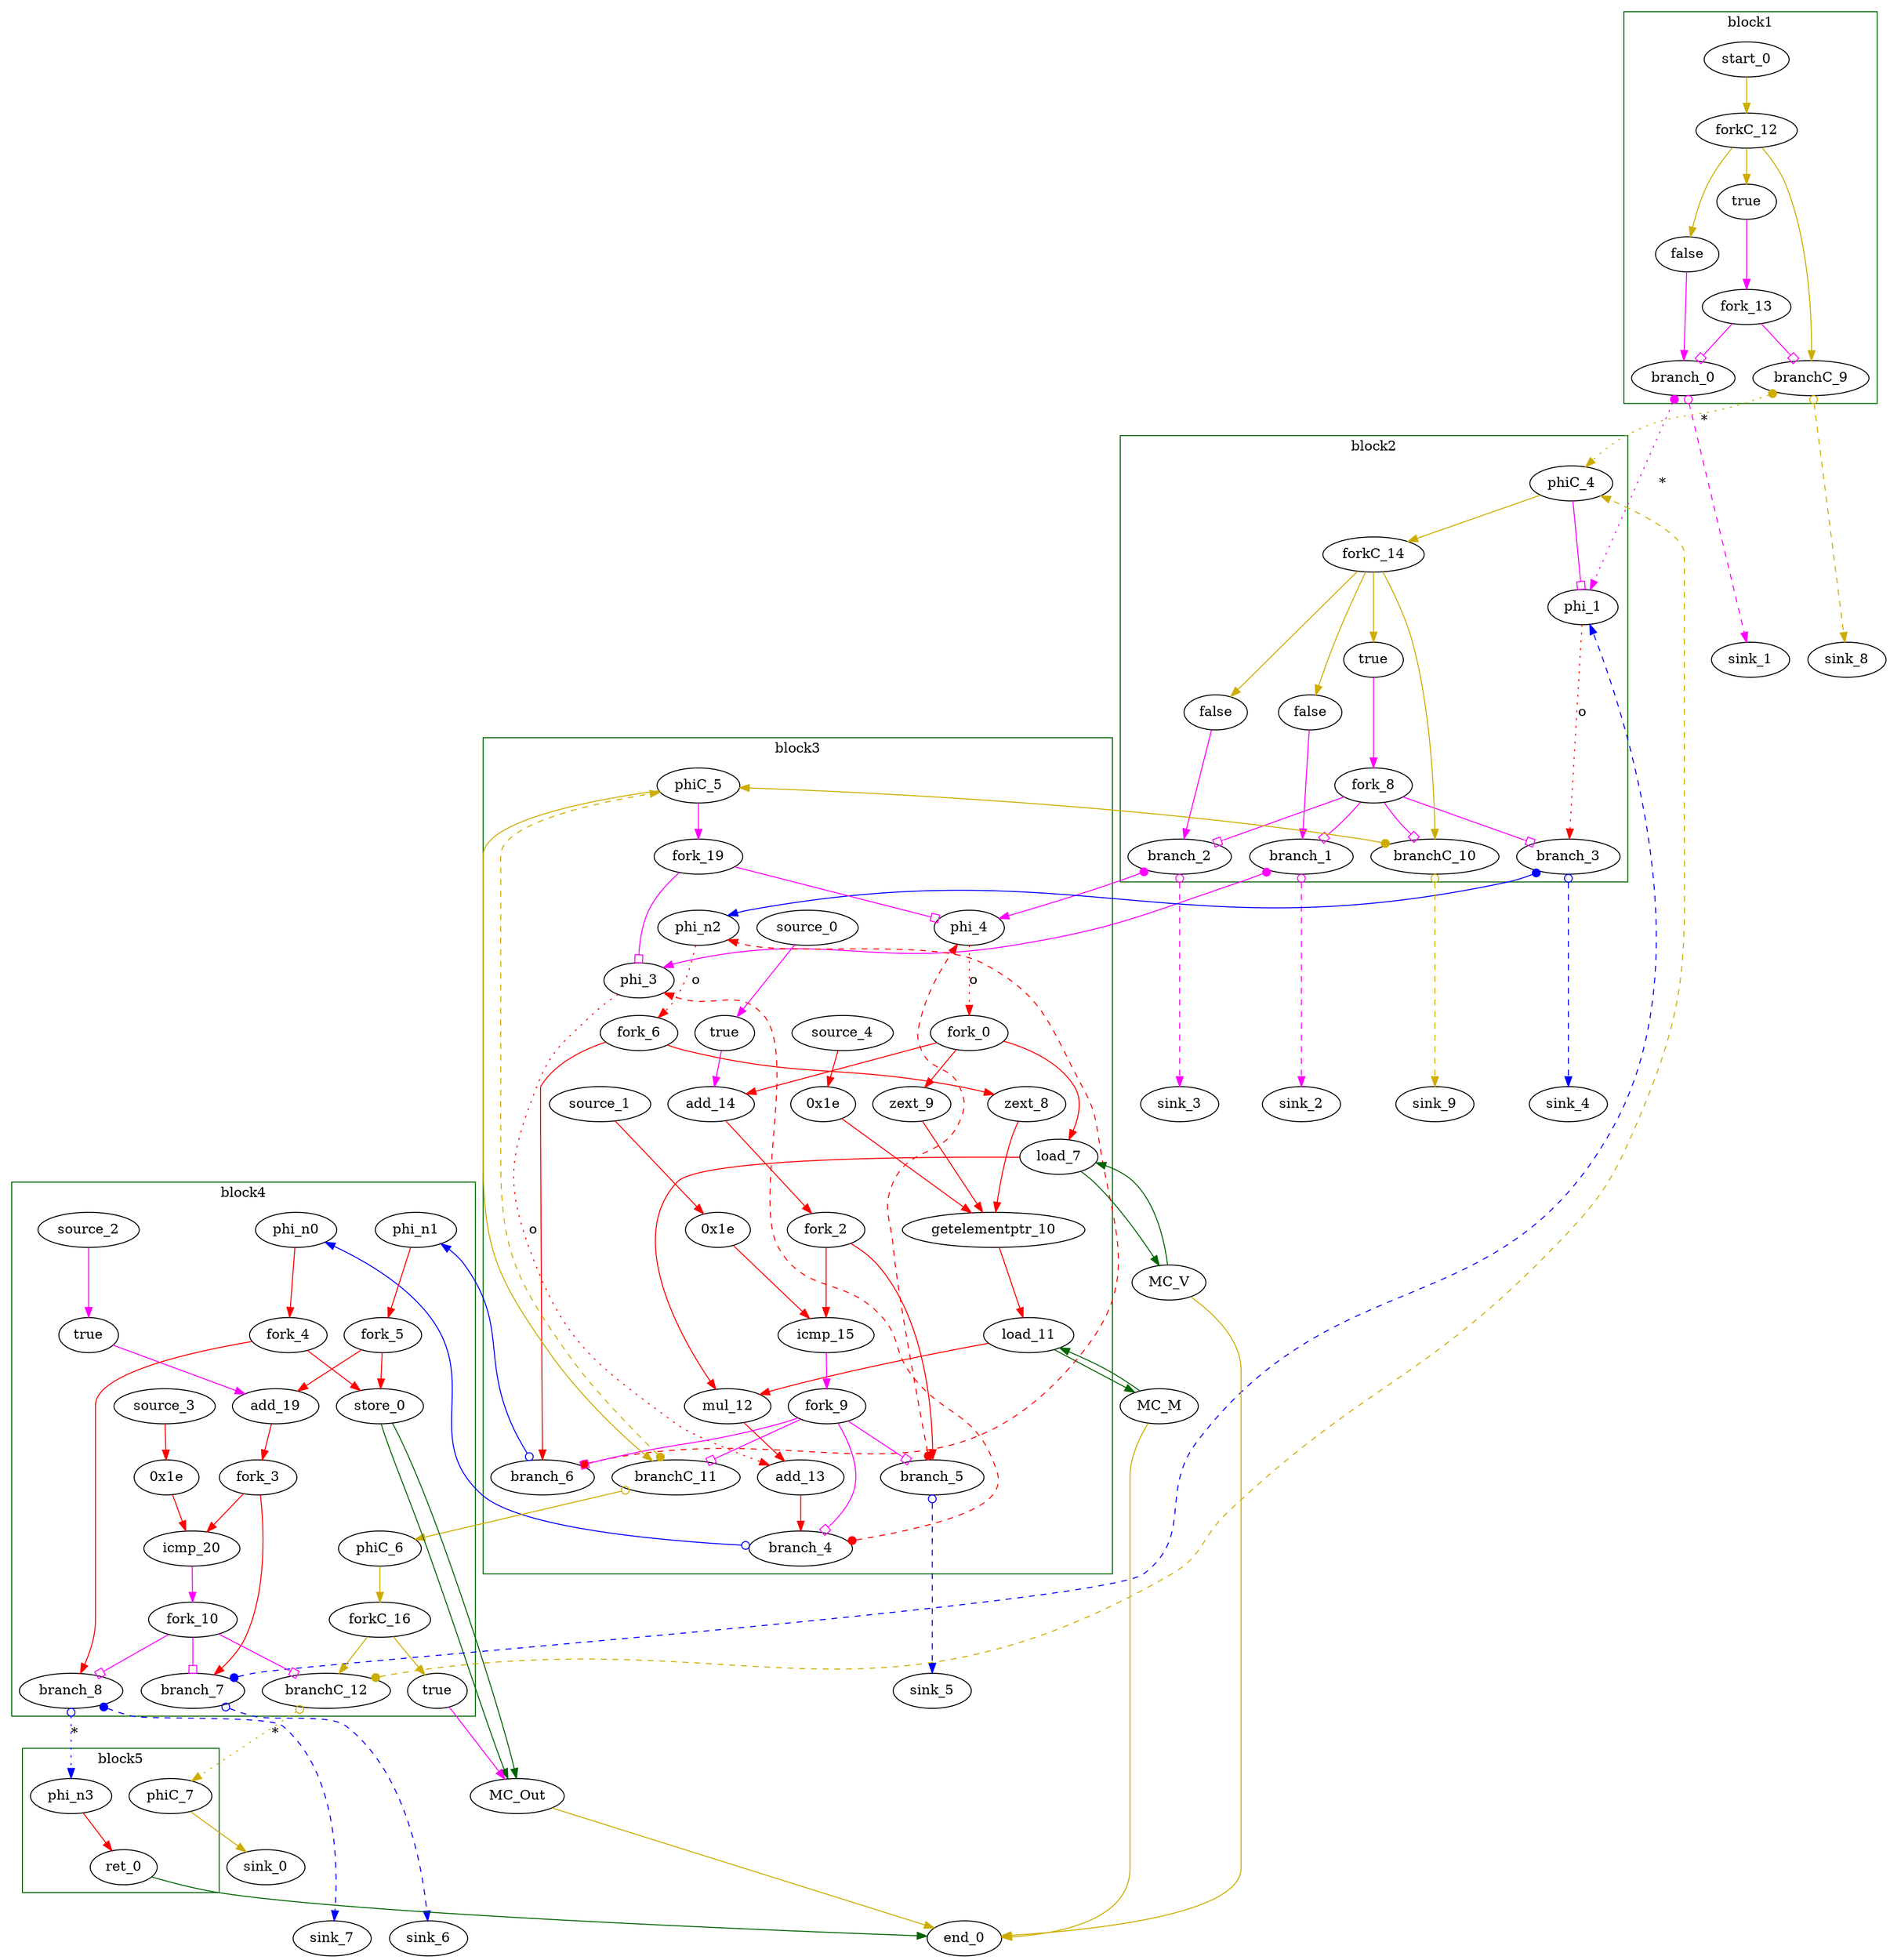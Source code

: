 // Number of blocks: 82
// Number of channels: 114
Digraph G {

  // Blocks
subgraph cluster_1 {
color = "darkgreen"
label = "block1"
  brCst_block1 [type=Constant, in="in1:1", out="out1:1", bbID = 1, value="0x1", label=true,  shape=oval];
  cst_0 [type=Constant, in="in1:1", out="out1:1", bbID = 1, value="0x0", label=false,  shape=oval];
  branch_0 [type=Branch, in="in1:1 in2?:1", out="out1+:1 out2-:1", bbID = 1,  shape=oval];
  start_0 [type=Entry, in="in1:0", out="out1:0", bbID = 1,  shape=oval];
  forkC_12 [type=Fork, in="in1:0", out="out1:0 out2:0 out3:0", bbID = 1,  shape=oval];
  branchC_9 [type=Branch, in="in1:0 in2?:1", out="out1+:0 out2-:0", bbID = 1,  shape=oval];
  fork_13 [type=Fork, in="in1:1", out="out1:1 out2:1", bbID = 1,  shape=oval];
}
subgraph cluster_2 {
color = "darkgreen"
label = "block2"
  phi_1 [type=Mux, in="in1?:1 in2:5 in3:5", out="out1:5", delay=1.624, bbID = 2,  shape=oval];
  brCst_block2 [type=Constant, in="in1:1", out="out1:1", bbID = 2, value="0x1", label=true,  shape=oval];
  cst_1 [type=Constant, in="in1:1", out="out1:1", bbID = 2, value="0x0", label=false,  shape=oval];
  cst_2 [type=Constant, in="in1:1", out="out1:1", bbID = 2, value="0x0", label=false,  shape=oval];
  branch_1 [type=Branch, in="in1:1 in2?:1", out="out1+:1 out2-:1", bbID = 2,  shape=oval];
  branch_2 [type=Branch, in="in1:1 in2?:1", out="out1+:1 out2-:1", bbID = 2,  shape=oval];
  branch_3 [type=Branch, in="in1:5 in2?:1", out="out1+:5 out2-:5", bbID = 2,  shape=oval];
  fork_8 [type=Fork, in="in1:1", out="out1:1 out2:1 out3:1 out4:1", bbID = 2,  shape=oval];
  phiC_4 [type=CntrlMerge, in="in1:0 in2:0", out="out1:0 out2?:1", bbID = 2,  shape=oval];
  forkC_14 [type=Fork, in="in1:0", out="out1:0 out2:0 out3:0 out4:0", bbID = 2,  shape=oval];
  branchC_10 [type=Branch, in="in1:0 in2?:1", out="out1+:0 out2-:0", bbID = 2,  shape=oval];
}
subgraph cluster_3 {
color = "darkgreen"
label = "block3"
  phi_3 [type=Mux, in="in1?:1 in2:32 in3:32", out="out1:32", delay=1.624, bbID = 3,  shape=oval];
  phi_4 [type=Mux, in="in1?:1 in2:5 in3:5", out="out1:5", delay=1.624, bbID = 3,  shape=oval];
  load_7 [type=Operator, in="in1:32 in2:5", out="out1:32 out2:5", op = "mc_load_op", delay=7.999, latency=2, bbID = 3, portID = 0, offset = 0,  shape=oval];
  zext_8 [type=Operator, in="in1:5", out="out1:5", op = "zext_op", bbID = 3,  shape=oval];
  zext_9 [type=Operator, in="in1:5", out="out1:5", op = "zext_op", bbID = 3,  shape=oval];
  getelementptr_10 [type=Operator, in="in1:32 in2:32 in3:32", out="out1:32", op = "getelementptr_op", delay=8.328, constants=1, bbID = 3,  shape=oval];
  load_11 [type=Operator, in="in1:32 in2:32", out="out1:32 out2:32", op = "mc_load_op", delay=7.999, latency=2, bbID = 3, portID = 0, offset = 0,  shape=oval];
  mul_12 [type=Operator, in="in1:32 in2:32", out="out1:32", op = "mul_op", latency=4, bbID = 3,  shape=oval];
  add_13 [type=Operator, in="in1:32 in2:32", out="out1:32", op = "add_op", delay=3.146, bbID = 3,  shape=oval];
  cst_3 [type=Constant, in="in1:1", out="out1:1", bbID = 3, value="0x1", label=true,  shape=oval];
  add_14 [type=Operator, in="in1:5 in2:5", out="out1:5", op = "add_op", delay=3.146, bbID = 3,  shape=oval];
  cst_4 [type=Constant, in="in1:5", out="out1:5", bbID = 3, value="0x1e", label="0x1e",  shape=oval];
  icmp_15 [type=Operator, in="in1:5 in2:5", out="out1:1", op = "icmp_ult_op", delay=3.439, bbID = 3,  shape=oval];
  cst_7 [type=Constant, in="in1:5", out="out1:5", bbID = 3, value="0x1e", label="0x1e",  shape=oval];
  phi_n2 [type=Merge, in="in1:5 in2:5", out="out1:5", delay=1.624, bbID = 3,  shape=oval];
  fork_0 [type=Fork, in="in1:5", out="out1:5 out2:5 out3:5", bbID = 3,  shape=oval];
  fork_2 [type=Fork, in="in1:5", out="out1:5 out2:5", bbID = 3,  shape=oval];
  fork_6 [type=Fork, in="in1:5", out="out1:5 out2:5", bbID = 3,  shape=oval];
  branch_4 [type=Branch, in="in1:32 in2?:1", out="out1+:32 out2-:32", bbID = 3,  shape=oval];
  branch_5 [type=Branch, in="in1:5 in2?:1", out="out1+:5 out2-:5", bbID = 3,  shape=oval];
  branch_6 [type=Branch, in="in1:5 in2?:1", out="out1+:5 out2-:5", bbID = 3,  shape=oval];
  fork_9 [type=Fork, in="in1:1", out="out1:1 out2:1 out3:1 out4:1", bbID = 3,  shape=oval];
  phiC_5 [type=CntrlMerge, in="in1:0 in2:0", out="out1:0 out2?:1", bbID = 3,  shape=oval];
  branchC_11 [type=Branch, in="in1:0 in2?:1", out="out1+:0 out2-:0", bbID = 3,  shape=oval];
  source_0 [type=Source, out="out1:1", bbID = 3,  shape=oval];
  source_1 [type=Source, out="out1:5", bbID = 3,  shape=oval];
  source_4 [type=Source, out="out1:5", bbID = 3,  shape=oval];
  fork_19 [type=Fork, in="in1:1", out="out1:1 out2:1", bbID = 3,  shape=oval];
}
subgraph cluster_4 {
color = "darkgreen"
label = "block4"
  store_0 [type=Operator, in="in1:32 in2:5", out="out1:32 out2:5", op = "mc_store_op", delay=8.058, bbID = 4, portID = 0, offset = 0,  shape=oval];
  cst_5 [type=Constant, in="in1:1", out="out1:1", bbID = 4, value="0x1", label=true,  shape=oval];
  add_19 [type=Operator, in="in1:5 in2:5", out="out1:5", op = "add_op", delay=3.146, bbID = 4,  shape=oval];
  cst_6 [type=Constant, in="in1:5", out="out1:5", bbID = 4, value="0x1e", label="0x1e",  shape=oval];
  icmp_20 [type=Operator, in="in1:5 in2:5", out="out1:1", op = "icmp_ult_op", delay=3.439, bbID = 4,  shape=oval];
  phi_n0 [type=Merge, in="in1:32", out="out1:32", bbID = 4,  shape=oval];
  phi_n1 [type=Merge, in="in1:5", out="out1:5", bbID = 4,  shape=oval];
  fork_3 [type=Fork, in="in1:5", out="out1:5 out2:5", bbID = 4,  shape=oval];
  fork_4 [type=Fork, in="in1:32", out="out1:32 out2:32", bbID = 4,  shape=oval];
  fork_5 [type=Fork, in="in1:5", out="out1:5 out2:5", bbID = 4,  shape=oval];
  branch_7 [type=Branch, in="in1:5 in2?:1", out="out1+:5 out2-:5", bbID = 4,  shape=oval];
  branch_8 [type=Branch, in="in1:32 in2?:1", out="out1+:32 out2-:32", bbID = 4,  shape=oval];
  fork_10 [type=Fork, in="in1:1", out="out1:1 out2:1 out3:1", bbID = 4,  shape=oval];
  cst_8 [type=Constant, in="in1:1", out="out1:1", bbID = 4, value="0x1", label=true,  shape=oval];
  phiC_6 [type=Merge, in="in1:0", out="out1:0", bbID = 4,  shape=oval];
  forkC_16 [type=Fork, in="in1:0", out="out1:0 out2:0", bbID = 4,  shape=oval];
  branchC_12 [type=Branch, in="in1:0 in2?:1", out="out1+:0 out2-:0", bbID = 4,  shape=oval];
  source_2 [type=Source, out="out1:1", bbID = 4,  shape=oval];
  source_3 [type=Source, out="out1:5", bbID = 4,  shape=oval];
}
subgraph cluster_5 {
color = "darkgreen"
label = "block5"
  ret_0 [type=Operator, in="in1:32", out="out1:32", op = "ret_op", bbID = 5,  shape=oval];
  phi_n3 [type=Merge, in="in1:32", out="out1:32", bbID = 5,  shape=oval];
  phiC_7 [type=Merge, in="in1:0", out="out1:0", bbID = 5,  shape=oval];
}
  MC_V [type=MC, in="in1:5*l0a", out="out1:32*l0d out2:0*e", bbID = 0, memory = "V", bbcount = 0, ldcount = 1, stcount = 0, ];
  MC_M [type=MC, in="in1:32*l0a", out="out1:32*l0d out2:0*e", bbID = 0, memory = "M", bbcount = 0, ldcount = 1, stcount = 0, ];
  MC_Out [type=MC, in="in1:32*c0 in2:5*s0a in3:32*s0d", out="out1:0*e", bbID = 0, memory = "Out", bbcount = 1, ldcount = 0, stcount = 1, ];
  end_0 [type=Exit, in="in1:0*e in2:0*e in3:0*e in4:32", out="out1:32", bbID = 0,  shape=oval];
  sink_0 [type=Sink, in="in1:0", bbID = 0,  shape=oval];
  sink_1 [type=Sink, in="in1:1", bbID = 0,  shape=oval];
  sink_2 [type=Sink, in="in1:1", bbID = 0,  shape=oval];
  sink_3 [type=Sink, in="in1:1", bbID = 0,  shape=oval];
  sink_4 [type=Sink, in="in1:5", bbID = 0,  shape=oval];
  sink_5 [type=Sink, in="in1:5", bbID = 0,  shape=oval];
  sink_6 [type=Sink, in="in1:5", bbID = 0,  shape=oval];
  sink_7 [type=Sink, in="in1:32", bbID = 0,  shape=oval];
  sink_8 [type=Sink, in="in1:0", bbID = 0,  shape=oval];
  sink_9 [type=Sink, in="in1:0", bbID = 0,  shape=oval];

  // Channels
  brCst_block1 -> fork_13 [from=out1, to=in1, arrowhead=normal, color=magenta];
  cst_0 -> branch_0 [from=out1, to=in1, arrowhead=normal, color=magenta];
  phi_1 -> branch_3 [from=out1, to=in1, arrowhead=normal, color=red, slots=1, style=dotted, label="o", transparent=true];
  brCst_block2 -> fork_8 [from=out1, to=in1, arrowhead=normal, color=magenta];
  cst_1 -> branch_1 [from=out1, to=in1, arrowhead=normal, color=magenta];
  phi_3 -> add_13 [from=out1, to=in1, arrowhead=normal, color=red, slots=1, style=dotted, label="o", transparent=true];
  cst_2 -> branch_2 [from=out1, to=in1, arrowhead=normal, color=magenta];
  phi_4 -> fork_0 [from=out1, to=in1, arrowhead=normal, color=red, slots=1, style=dotted, label="o", transparent=true];
  load_7 -> mul_12 [from=out1, to=in1, arrowhead=normal, color=red];
  load_7 -> MC_V [from=out2, to=in1, arrowhead=normal, color=darkgreen];
  zext_8 -> getelementptr_10 [from=out1, to=in1, arrowhead=normal, color=red];
  zext_9 -> getelementptr_10 [from=out1, to=in2, arrowhead=normal, color=red];
  getelementptr_10 -> load_11 [from=out1, to=in2, arrowhead=normal, color=red];
  load_11 -> mul_12 [from=out1, to=in2, arrowhead=normal, color=red];
  load_11 -> MC_M [from=out2, to=in1, arrowhead=normal, color=darkgreen];
  mul_12 -> add_13 [from=out1, to=in2, arrowhead=normal, color=red];
  add_13 -> branch_4 [from=out1, to=in1, arrowhead=normal, color=red];
  cst_3 -> add_14 [from=out1, to=in2, arrowhead=normal, color=magenta];
  add_14 -> fork_2 [from=out1, to=in1, arrowhead=normal, color=red];
  cst_4 -> icmp_15 [from=out1, to=in2, arrowhead=normal, color=red];
  icmp_15 -> fork_9 [from=out1, to=in1, arrowhead=normal, color=magenta];
  store_0 -> MC_Out [from=out2, to=in2, arrowhead=normal, color=darkgreen];
  store_0 -> MC_Out [from=out1, to=in3, arrowhead=normal, color=darkgreen];
  cst_5 -> add_19 [from=out1, to=in2, arrowhead=normal, color=magenta];
  add_19 -> fork_3 [from=out1, to=in1, arrowhead=normal, color=red];
  cst_6 -> icmp_20 [from=out1, to=in2, arrowhead=normal, color=red];
  icmp_20 -> fork_10 [from=out1, to=in1, arrowhead=normal, color=magenta];
  ret_0 -> end_0 [from=out1, to=in4, arrowhead=normal, color=darkgreen];
  cst_7 -> getelementptr_10 [from=out1, to=in3, arrowhead=normal, color=red];
  phi_n0 -> fork_4 [from=out1, to=in1, arrowhead=normal, color=red];
  phi_n1 -> fork_5 [from=out1, to=in1, arrowhead=normal, color=red];
  phi_n2 -> fork_6 [from=out1, to=in1, arrowhead=normal, color=red, slots=1, style=dotted, label="o", transparent=true];
  phi_n3 -> ret_0 [from=out1, to=in1, arrowhead=normal, color=red];
  fork_0 -> load_7 [from=out3, to=in2, arrowhead=normal, color=red];
  fork_0 -> zext_9 [from=out1, to=in1, arrowhead=normal, color=red];
  fork_0 -> add_14 [from=out2, to=in1, arrowhead=normal, color=red];
  fork_2 -> icmp_15 [from=out1, to=in1, arrowhead=normal, color=red];
  fork_2 -> branch_5 [from=out2, to=in1, arrowhead=normal, color=red];
  fork_3 -> icmp_20 [from=out1, to=in1, arrowhead=normal, color=red];
  fork_3 -> branch_7 [from=out2, to=in1, arrowhead=normal, color=red];
  fork_4 -> store_0 [from=out1, to=in1, arrowhead=normal, color=red];
  fork_4 -> branch_8 [from=out2, to=in1, arrowhead=normal, color=red];
  fork_5 -> store_0 [from=out1, to=in2, arrowhead=normal, color=red];
  fork_5 -> add_19 [from=out2, to=in1, arrowhead=normal, color=red];
  fork_6 -> zext_8 [from=out1, to=in1, arrowhead=normal, color=red];
  fork_6 -> branch_6 [from=out2, to=in1, arrowhead=normal, color=red];
  branch_0 -> phi_1 [from=out1, to=in2, dir=both, arrowtail=dot, arrowhead=normal, color=magenta, slots=1, style=dotted, label="*", transparent=false];
  branch_0 -> sink_1 [from=out2, to=in1, dir=both, arrowtail=odot, arrowhead=normal, color=magenta, style=dashed, minlen = 3];
  branch_1 -> phi_3 [from=out1, to=in2, dir=both, arrowtail=dot, arrowhead=normal, color=magenta];
  branch_1 -> sink_2 [from=out2, to=in1, dir=both, arrowtail=odot, arrowhead=normal, color=magenta, style=dashed, minlen = 3];
  branch_2 -> phi_4 [from=out1, to=in2, dir=both, arrowtail=dot, arrowhead=normal, color=magenta];
  branch_2 -> sink_3 [from=out2, to=in1, dir=both, arrowtail=odot, arrowhead=normal, color=magenta, style=dashed, minlen = 3];
  branch_3 -> phi_n2 [from=out1, to=in1, dir=both, arrowtail=dot, arrowhead=normal, color=blue];
  branch_3 -> sink_4 [from=out2, to=in1, dir=both, arrowtail=odot, arrowhead=normal, color=blue, style=dashed, minlen = 3];
  fork_8 -> branch_1 [from=out3, to=in2, arrowhead=obox, color=magenta];
  fork_8 -> branch_2 [from=out2, to=in2, arrowhead=obox, color=magenta];
  fork_8 -> branch_3 [from=out1, to=in2, arrowhead=obox, color=magenta];
  fork_8 -> branchC_10 [from=out4, to=in2, arrowhead=obox, color=magenta];
  branch_4 -> phi_3 [from=out1, to=in3, dir=both, arrowtail=dot, arrowhead=normal, color=red, constraint=false, style=dashed, minlen = 3];
  branch_4 -> phi_n0 [from=out2, to=in1, dir=both, arrowtail=odot, arrowhead=normal, color=blue];
  branch_5 -> phi_4 [from=out1, to=in3, dir=both, arrowtail=dot, arrowhead=normal, color=red, constraint=false, style=dashed, minlen = 3];
  branch_5 -> sink_5 [from=out2, to=in1, dir=both, arrowtail=odot, arrowhead=normal, color=blue, style=dashed, minlen = 3];
  branch_6 -> phi_n1 [from=out2, to=in1, dir=both, arrowtail=odot, arrowhead=normal, color=blue];
  branch_6 -> phi_n2 [from=out1, to=in2, dir=both, arrowtail=dot, arrowhead=normal, color=red, constraint=false, style=dashed, minlen = 3];
  fork_9 -> branch_4 [from=out3, to=in2, arrowhead=obox, color=magenta];
  fork_9 -> branch_5 [from=out2, to=in2, arrowhead=obox, color=magenta];
  fork_9 -> branch_6 [from=out1, to=in2, arrowhead=obox, color=magenta];
  fork_9 -> branchC_11 [from=out4, to=in2, arrowhead=obox, color=magenta];
  branch_7 -> phi_1 [from=out1, to=in3, dir=both, arrowtail=dot, arrowhead=normal, color=blue, style=dashed, minlen = 3];
  branch_7 -> sink_6 [from=out2, to=in1, dir=both, arrowtail=odot, arrowhead=normal, color=blue, style=dashed, minlen = 3];
  branch_8 -> phi_n3 [from=out2, to=in1, dir=both, arrowtail=odot, arrowhead=normal, color=blue, slots=1, style=dotted, label="*", transparent=false];
  branch_8 -> sink_7 [from=out1, to=in1, dir=both, arrowtail=dot, arrowhead=normal, color=blue, style=dashed, minlen = 3];
  fork_10 -> branch_7 [from=out2, to=in2, arrowhead=obox, color=magenta];
  fork_10 -> branch_8 [from=out1, to=in2, arrowhead=obox, color=magenta];
  fork_10 -> branchC_12 [from=out3, to=in2, arrowhead=obox, color=magenta];
  MC_V -> load_7 [from=out1, to=in1, arrowhead=normal, color=darkgreen];
  MC_V -> end_0 [from=out2, to=in1, arrowhead=normal, color=gold3];
  MC_M -> load_11 [from=out1, to=in1, arrowhead=normal, color=darkgreen];
  MC_M -> end_0 [from=out2, to=in2, arrowhead=normal, color=gold3];
  MC_Out -> end_0 [from=out1, to=in3, arrowhead=normal, color=gold3];
  cst_8 -> MC_Out [from=out1, to=in1, arrowhead=normal, color=magenta];
  start_0 -> forkC_12 [from=out1, to=in1, arrowhead=normal, color=gold3];
  forkC_12 -> brCst_block1 [from=out3, to=in1, arrowhead=normal, color=gold3];
  forkC_12 -> cst_0 [from=out1, to=in1, arrowhead=normal, color=gold3];
  forkC_12 -> branchC_9 [from=out2, to=in1, arrowhead=normal, color=gold3];
  branchC_9 -> phiC_4 [from=out1, to=in1, dir=both, arrowtail=dot, arrowhead=normal, color=gold3, slots=1, style=dotted, label="*", transparent=false];
  branchC_9 -> sink_8 [from=out2, to=in1, dir=both, arrowtail=odot, arrowhead=normal, color=gold3, style=dashed, minlen = 3];
  fork_13 -> branch_0 [from=out1, to=in2, arrowhead=obox, color=magenta];
  fork_13 -> branchC_9 [from=out2, to=in2, arrowhead=obox, color=magenta];
  phiC_4 -> phi_1 [from=out2, to=in1, arrowhead=obox, color=magenta];
  phiC_4 -> forkC_14 [from=out1, to=in1, arrowhead=normal, color=gold3];
  forkC_14 -> brCst_block2 [from=out4, to=in1, arrowhead=normal, color=gold3];
  forkC_14 -> cst_1 [from=out1, to=in1, arrowhead=normal, color=gold3];
  forkC_14 -> cst_2 [from=out2, to=in1, arrowhead=normal, color=gold3];
  forkC_14 -> branchC_10 [from=out3, to=in1, arrowhead=normal, color=gold3];
  branchC_10 -> phiC_5 [from=out1, to=in1, dir=both, arrowtail=dot, arrowhead=normal, color=gold3];
  branchC_10 -> sink_9 [from=out2, to=in1, dir=both, arrowtail=odot, arrowhead=normal, color=gold3, style=dashed, minlen = 3];
  phiC_5 -> branchC_11 [from=out1, to=in1, arrowhead=normal, color=gold3];
  phiC_5 -> fork_19 [from=out2, to=in1, arrowhead=normal, color=magenta];
  branchC_11 -> phiC_5 [from=out1, to=in2, dir=both, arrowtail=dot, arrowhead=normal, color=gold3, constraint=false, style=dashed, minlen = 3];
  branchC_11 -> phiC_6 [from=out2, to=in1, dir=both, arrowtail=odot, arrowhead=normal, color=gold3];
  phiC_6 -> forkC_16 [from=out1, to=in1, arrowhead=normal, color=gold3];
  forkC_16 -> cst_8 [from=out1, to=in1, arrowhead=normal, color=gold3];
  forkC_16 -> branchC_12 [from=out2, to=in1, arrowhead=normal, color=gold3];
  branchC_12 -> phiC_4 [from=out1, to=in2, dir=both, arrowtail=dot, arrowhead=normal, color=gold3, style=dashed, minlen = 3];
  branchC_12 -> phiC_7 [from=out2, to=in1, dir=both, arrowtail=odot, arrowhead=normal, color=gold3, slots=1, style=dotted, label="*", transparent=false];
  phiC_7 -> sink_0 [from=out1, to=in1, arrowhead=normal, color=gold3];
  source_0 -> cst_3 [from=out1, to=in1, arrowhead=normal, color=magenta];
  source_1 -> cst_4 [from=out1, to=in1, arrowhead=normal, color=red];
  source_2 -> cst_5 [from=out1, to=in1, arrowhead=normal, color=magenta];
  source_3 -> cst_6 [from=out1, to=in1, arrowhead=normal, color=red];
  source_4 -> cst_7 [from=out1, to=in1, arrowhead=normal, color=red];
  fork_19 -> phi_3 [from=out1, to=in1, arrowhead=obox, color=magenta];
  fork_19 -> phi_4 [from=out2, to=in1, arrowhead=obox, color=magenta];
}

